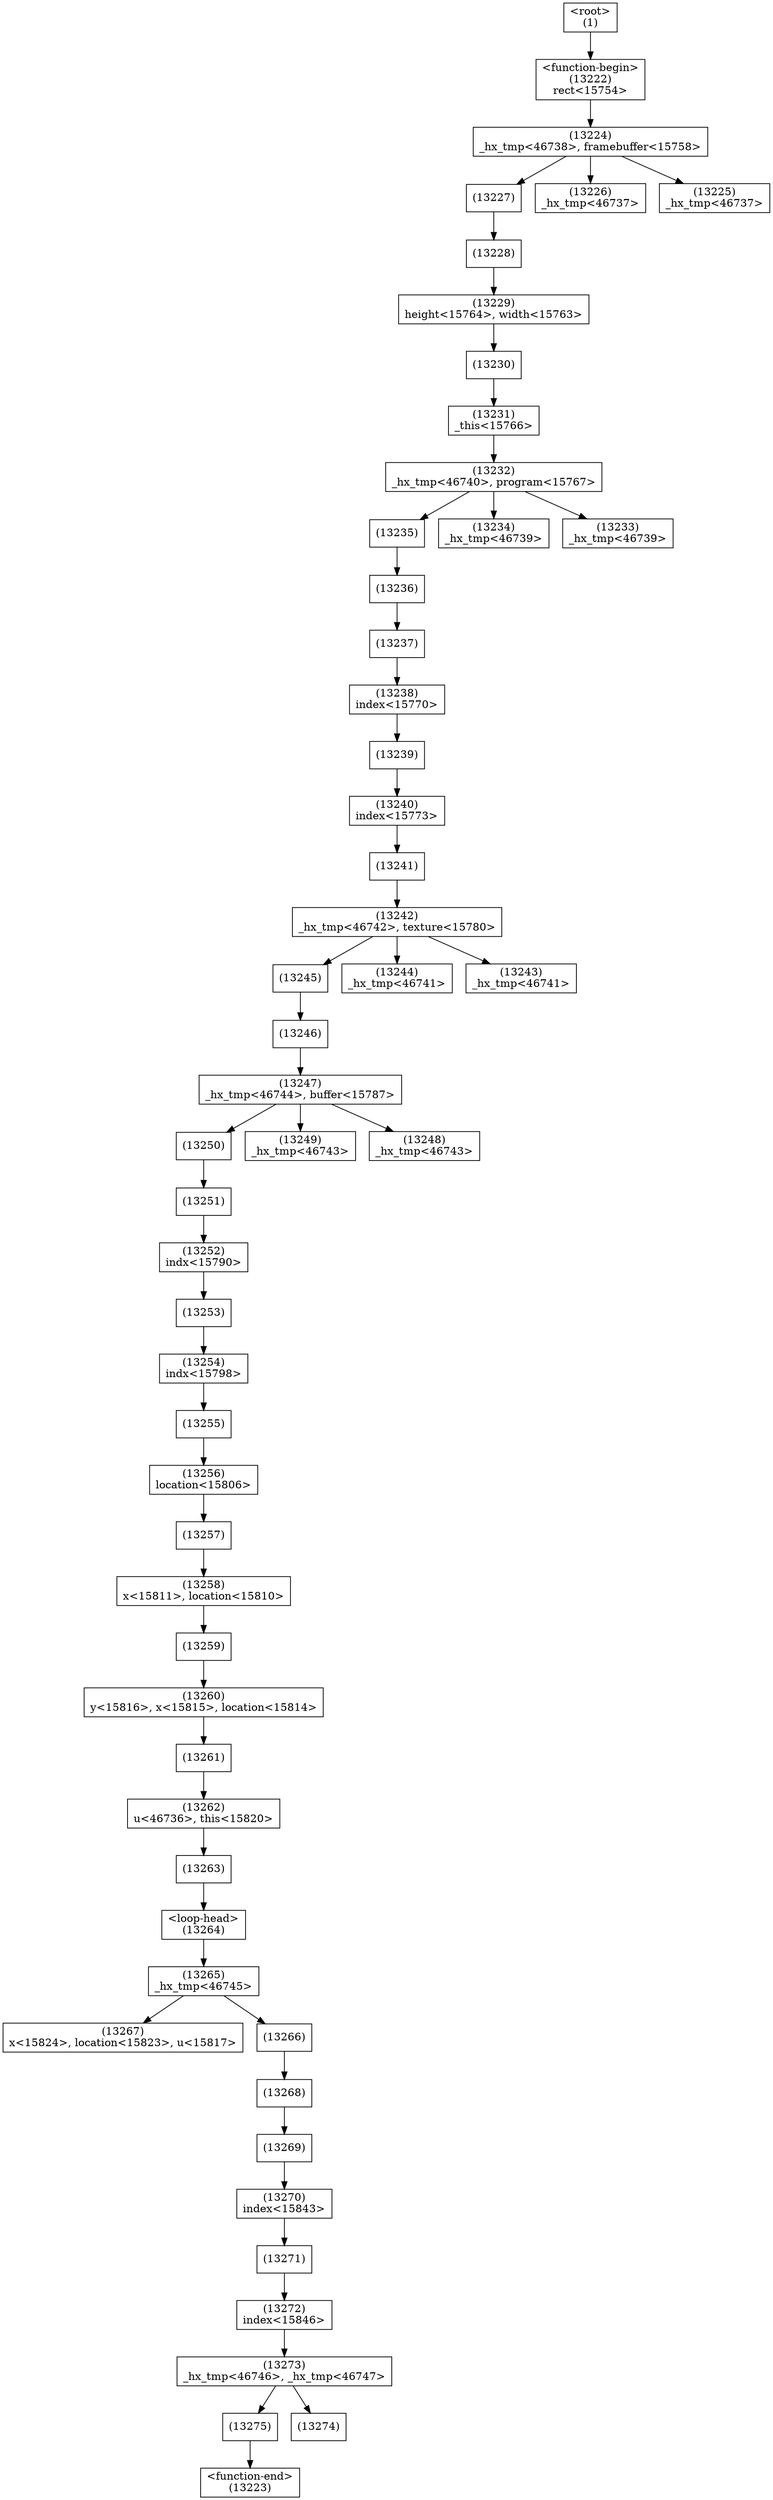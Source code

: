 digraph graphname {
n13275 [shape=box,label="(13275)"];
n13275 -> n13223;
n13274 [shape=box,label="(13274)"];
n13273 [shape=box,label="(13273)\n_hx_tmp<46746>, _hx_tmp<46747>"];
n13273 -> n13274;
n13273 -> n13275;
n13272 [shape=box,label="(13272)\nindex<15846>"];
n13272 -> n13273;
n13271 [shape=box,label="(13271)"];
n13271 -> n13272;
n13270 [shape=box,label="(13270)\nindex<15843>"];
n13270 -> n13271;
n13269 [shape=box,label="(13269)"];
n13269 -> n13270;
n13268 [shape=box,label="(13268)"];
n13268 -> n13269;
n13267 [shape=box,label="(13267)\nx<15824>, location<15823>, u<15817>"];
n13266 [shape=box,label="(13266)"];
n13266 -> n13268;
n13265 [shape=box,label="(13265)\n_hx_tmp<46745>"];
n13265 -> n13266;
n13265 -> n13267;
n13264 [shape=box,label="<loop-head>
(13264)"];
n13264 -> n13265;
n13263 [shape=box,label="(13263)"];
n13263 -> n13264;
n13262 [shape=box,label="(13262)\nu<46736>, this<15820>"];
n13262 -> n13263;
n13261 [shape=box,label="(13261)"];
n13261 -> n13262;
n13260 [shape=box,label="(13260)\ny<15816>, x<15815>, location<15814>"];
n13260 -> n13261;
n13259 [shape=box,label="(13259)"];
n13259 -> n13260;
n13258 [shape=box,label="(13258)\nx<15811>, location<15810>"];
n13258 -> n13259;
n13257 [shape=box,label="(13257)"];
n13257 -> n13258;
n13256 [shape=box,label="(13256)\nlocation<15806>"];
n13256 -> n13257;
n13255 [shape=box,label="(13255)"];
n13255 -> n13256;
n13254 [shape=box,label="(13254)\nindx<15798>"];
n13254 -> n13255;
n13253 [shape=box,label="(13253)"];
n13253 -> n13254;
n13252 [shape=box,label="(13252)\nindx<15790>"];
n13252 -> n13253;
n13251 [shape=box,label="(13251)"];
n13251 -> n13252;
n13250 [shape=box,label="(13250)"];
n13250 -> n13251;
n13249 [shape=box,label="(13249)\n_hx_tmp<46743>"];
n13248 [shape=box,label="(13248)\n_hx_tmp<46743>"];
n13247 [shape=box,label="(13247)\n_hx_tmp<46744>, buffer<15787>"];
n13247 -> n13248;
n13247 -> n13250;
n13247 -> n13249;
n13246 [shape=box,label="(13246)"];
n13246 -> n13247;
n13245 [shape=box,label="(13245)"];
n13245 -> n13246;
n13244 [shape=box,label="(13244)\n_hx_tmp<46741>"];
n13243 [shape=box,label="(13243)\n_hx_tmp<46741>"];
n13242 [shape=box,label="(13242)\n_hx_tmp<46742>, texture<15780>"];
n13242 -> n13243;
n13242 -> n13245;
n13242 -> n13244;
n13241 [shape=box,label="(13241)"];
n13241 -> n13242;
n13240 [shape=box,label="(13240)\nindex<15773>"];
n13240 -> n13241;
n13239 [shape=box,label="(13239)"];
n13239 -> n13240;
n13238 [shape=box,label="(13238)\nindex<15770>"];
n13238 -> n13239;
n13237 [shape=box,label="(13237)"];
n13237 -> n13238;
n13236 [shape=box,label="(13236)"];
n13236 -> n13237;
n13235 [shape=box,label="(13235)"];
n13235 -> n13236;
n13234 [shape=box,label="(13234)\n_hx_tmp<46739>"];
n13233 [shape=box,label="(13233)\n_hx_tmp<46739>"];
n13232 [shape=box,label="(13232)\n_hx_tmp<46740>, program<15767>"];
n13232 -> n13233;
n13232 -> n13235;
n13232 -> n13234;
n13231 [shape=box,label="(13231)\n_this<15766>"];
n13231 -> n13232;
n13230 [shape=box,label="(13230)"];
n13230 -> n13231;
n13229 [shape=box,label="(13229)\nheight<15764>, width<15763>"];
n13229 -> n13230;
n13228 [shape=box,label="(13228)"];
n13228 -> n13229;
n13227 [shape=box,label="(13227)"];
n13227 -> n13228;
n13226 [shape=box,label="(13226)\n_hx_tmp<46737>"];
n13225 [shape=box,label="(13225)\n_hx_tmp<46737>"];
n13224 [shape=box,label="(13224)\n_hx_tmp<46738>, framebuffer<15758>"];
n13224 -> n13225;
n13224 -> n13227;
n13224 -> n13226;
n13223 [shape=box,label="<function-end>
(13223)"];
n13222 [shape=box,label="<function-begin>
(13222)\nrect<15754>"];
n13222 -> n13224;
n1 [shape=box,label="<root>
(1)"];
n1 -> n13222;
}

